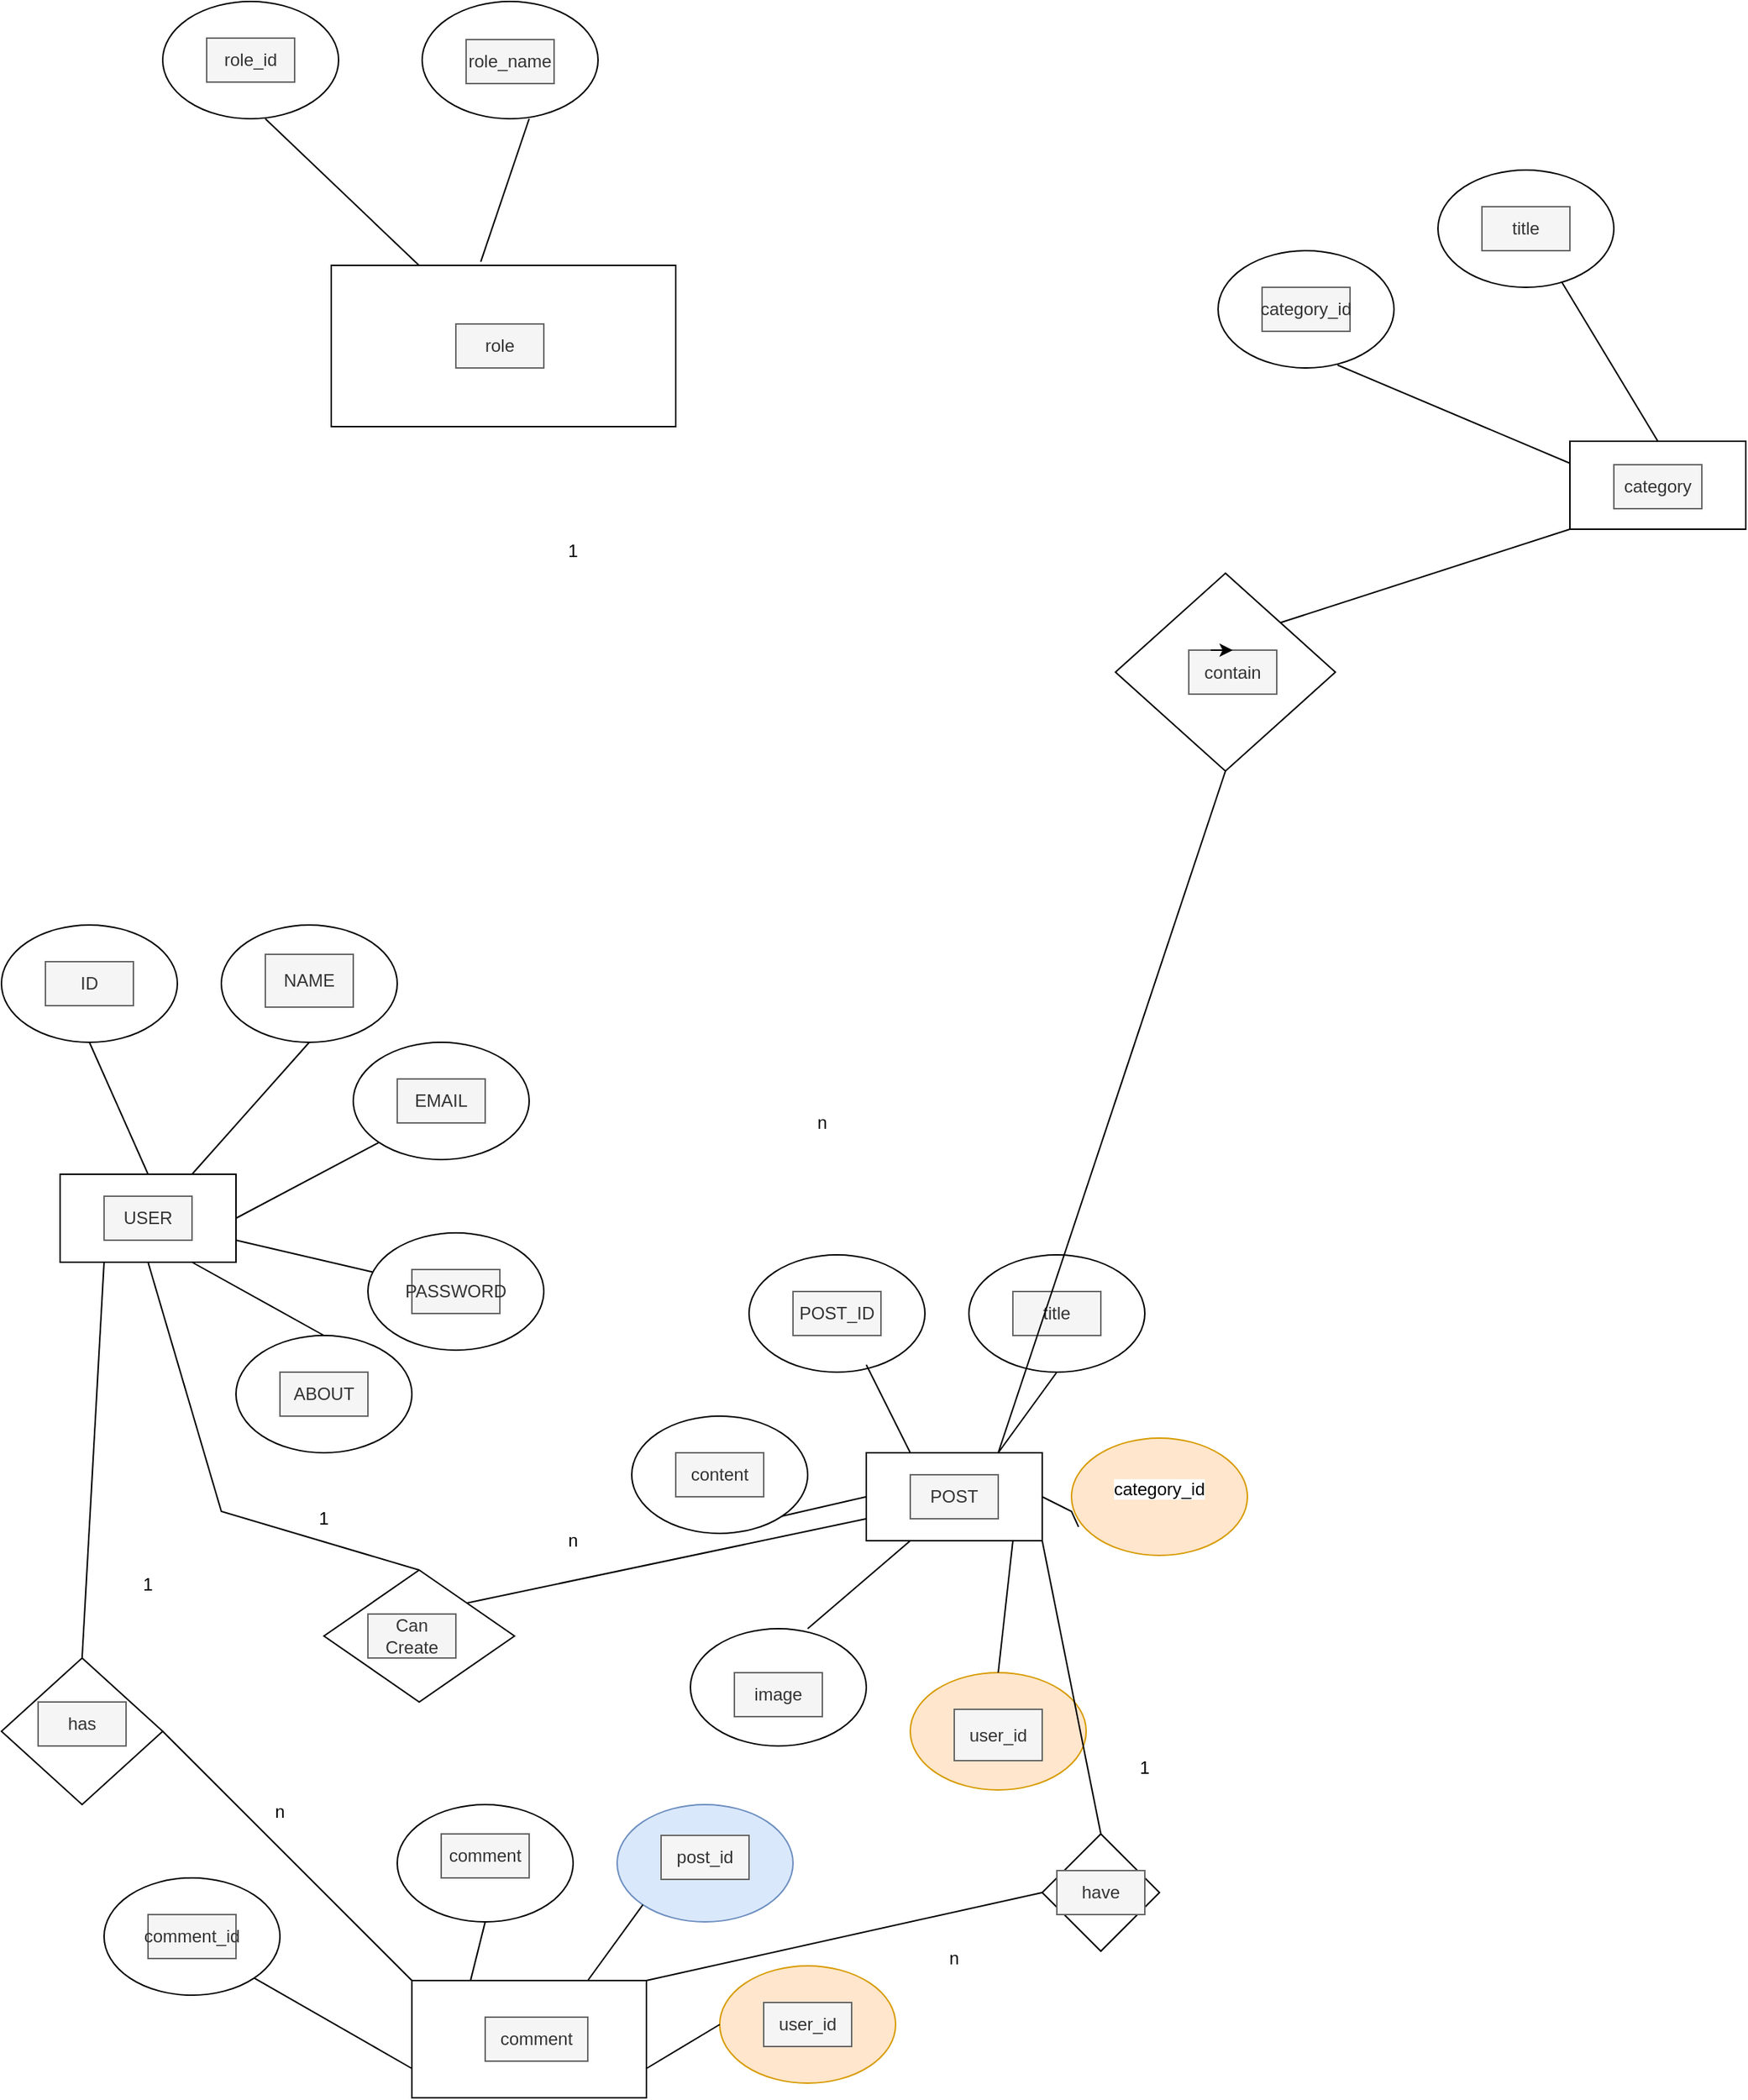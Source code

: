 <mxfile version="21.0.2" type="github"><diagram name="Page-1" id="G8xUUQ13JVOZR-DlyVHP"><mxGraphModel dx="1877" dy="1742" grid="1" gridSize="10" guides="1" tooltips="1" connect="1" arrows="1" fold="1" page="1" pageScale="1" pageWidth="827" pageHeight="1169" math="0" shadow="0"><root><mxCell id="0"/><mxCell id="1" parent="0"/><mxCell id="DSPoL8RhMVkizqXl55hT-17" value="" style="rounded=0;whiteSpace=wrap;html=1;" parent="1" vertex="1"><mxGeometry x="-780" y="90" width="120" height="60" as="geometry"/></mxCell><mxCell id="DSPoL8RhMVkizqXl55hT-18" value="USER" style="text;html=1;strokeColor=#666666;fillColor=#f5f5f5;align=center;verticalAlign=middle;whiteSpace=wrap;rounded=0;fontColor=#333333;" parent="1" vertex="1"><mxGeometry x="-750" y="105" width="60" height="30" as="geometry"/></mxCell><mxCell id="DSPoL8RhMVkizqXl55hT-19" value="" style="ellipse;whiteSpace=wrap;html=1;" parent="1" vertex="1"><mxGeometry x="-820" y="-80" width="120" height="80" as="geometry"/></mxCell><mxCell id="DSPoL8RhMVkizqXl55hT-20" value="ID" style="text;html=1;align=center;verticalAlign=middle;whiteSpace=wrap;rounded=0;fillColor=#f5f5f5;fontColor=#333333;strokeColor=#666666;" parent="1" vertex="1"><mxGeometry x="-790" y="-55" width="60" height="30" as="geometry"/></mxCell><mxCell id="DSPoL8RhMVkizqXl55hT-21" value="" style="endArrow=none;html=1;rounded=0;entryX=0.5;entryY=1;entryDx=0;entryDy=0;exitX=0.5;exitY=0;exitDx=0;exitDy=0;" parent="1" source="DSPoL8RhMVkizqXl55hT-17" target="DSPoL8RhMVkizqXl55hT-19" edge="1"><mxGeometry width="50" height="50" relative="1" as="geometry"><mxPoint x="-660" y="340" as="sourcePoint"/><mxPoint x="-610" y="290" as="targetPoint"/></mxGeometry></mxCell><mxCell id="DSPoL8RhMVkizqXl55hT-22" value="" style="ellipse;whiteSpace=wrap;html=1;" parent="1" vertex="1"><mxGeometry x="-670" y="-80" width="120" height="80" as="geometry"/></mxCell><mxCell id="DSPoL8RhMVkizqXl55hT-23" value="NAME" style="text;html=1;strokeColor=#666666;fillColor=#f5f5f5;align=center;verticalAlign=middle;whiteSpace=wrap;rounded=0;fontColor=#333333;" parent="1" vertex="1"><mxGeometry x="-640" y="-60" width="60" height="36" as="geometry"/></mxCell><mxCell id="DSPoL8RhMVkizqXl55hT-24" value="" style="endArrow=none;html=1;rounded=0;entryX=0.5;entryY=1;entryDx=0;entryDy=0;exitX=0.75;exitY=0;exitDx=0;exitDy=0;" parent="1" source="DSPoL8RhMVkizqXl55hT-17" target="DSPoL8RhMVkizqXl55hT-22" edge="1"><mxGeometry width="50" height="50" relative="1" as="geometry"><mxPoint x="-660" y="80" as="sourcePoint"/><mxPoint x="-610" y="30" as="targetPoint"/></mxGeometry></mxCell><mxCell id="DSPoL8RhMVkizqXl55hT-25" value="" style="ellipse;whiteSpace=wrap;html=1;" parent="1" vertex="1"><mxGeometry x="-580" width="120" height="80" as="geometry"/></mxCell><mxCell id="DSPoL8RhMVkizqXl55hT-26" value="EMAIL" style="text;html=1;strokeColor=#666666;fillColor=#f5f5f5;align=center;verticalAlign=middle;whiteSpace=wrap;rounded=0;fontColor=#333333;" parent="1" vertex="1"><mxGeometry x="-550" y="25" width="60" height="30" as="geometry"/></mxCell><mxCell id="DSPoL8RhMVkizqXl55hT-27" value="" style="endArrow=none;html=1;rounded=0;entryX=0;entryY=1;entryDx=0;entryDy=0;exitX=1;exitY=0.5;exitDx=0;exitDy=0;" parent="1" source="DSPoL8RhMVkizqXl55hT-17" target="DSPoL8RhMVkizqXl55hT-25" edge="1"><mxGeometry width="50" height="50" relative="1" as="geometry"><mxPoint x="-650" y="110" as="sourcePoint"/><mxPoint x="-600" y="60" as="targetPoint"/></mxGeometry></mxCell><mxCell id="DSPoL8RhMVkizqXl55hT-28" value="" style="ellipse;whiteSpace=wrap;html=1;" parent="1" vertex="1"><mxGeometry x="-570" y="130" width="120" height="80" as="geometry"/></mxCell><mxCell id="DSPoL8RhMVkizqXl55hT-29" value="" style="endArrow=none;html=1;rounded=0;exitX=1;exitY=0.75;exitDx=0;exitDy=0;" parent="1" source="DSPoL8RhMVkizqXl55hT-17" target="DSPoL8RhMVkizqXl55hT-28" edge="1"><mxGeometry width="50" height="50" relative="1" as="geometry"><mxPoint x="-660" y="80" as="sourcePoint"/><mxPoint x="-610" y="30" as="targetPoint"/><Array as="points"/></mxGeometry></mxCell><mxCell id="DSPoL8RhMVkizqXl55hT-30" value="PASSWORD" style="text;html=1;strokeColor=#666666;fillColor=#f5f5f5;align=center;verticalAlign=middle;whiteSpace=wrap;rounded=0;fontColor=#333333;" parent="1" vertex="1"><mxGeometry x="-540" y="155" width="60" height="30" as="geometry"/></mxCell><mxCell id="DSPoL8RhMVkizqXl55hT-31" value="" style="ellipse;whiteSpace=wrap;html=1;" parent="1" vertex="1"><mxGeometry x="-660" y="200" width="120" height="80" as="geometry"/></mxCell><mxCell id="DSPoL8RhMVkizqXl55hT-32" value="" style="endArrow=none;html=1;rounded=0;entryX=0.5;entryY=0;entryDx=0;entryDy=0;" parent="1" target="DSPoL8RhMVkizqXl55hT-31" edge="1"><mxGeometry width="50" height="50" relative="1" as="geometry"><mxPoint x="-690" y="150" as="sourcePoint"/><mxPoint x="-690" y="320" as="targetPoint"/></mxGeometry></mxCell><mxCell id="DSPoL8RhMVkizqXl55hT-33" value="ABOUT" style="text;html=1;strokeColor=#666666;fillColor=#f5f5f5;align=center;verticalAlign=middle;whiteSpace=wrap;rounded=0;fontColor=#333333;" parent="1" vertex="1"><mxGeometry x="-630" y="225" width="60" height="30" as="geometry"/></mxCell><mxCell id="DSPoL8RhMVkizqXl55hT-35" value="" style="rounded=0;whiteSpace=wrap;html=1;" parent="1" vertex="1"><mxGeometry x="-230" y="280" width="120" height="60" as="geometry"/></mxCell><mxCell id="DSPoL8RhMVkizqXl55hT-36" value="POST" style="text;html=1;strokeColor=#666666;fillColor=#f5f5f5;align=center;verticalAlign=middle;whiteSpace=wrap;rounded=0;fontColor=#333333;" parent="1" vertex="1"><mxGeometry x="-200" y="295" width="60" height="30" as="geometry"/></mxCell><mxCell id="DSPoL8RhMVkizqXl55hT-37" value="" style="ellipse;whiteSpace=wrap;html=1;" parent="1" vertex="1"><mxGeometry x="-310" y="145" width="120" height="80" as="geometry"/></mxCell><mxCell id="DSPoL8RhMVkizqXl55hT-38" value="POST_ID" style="text;html=1;strokeColor=#666666;fillColor=#f5f5f5;align=center;verticalAlign=middle;whiteSpace=wrap;rounded=0;fontColor=#333333;" parent="1" vertex="1"><mxGeometry x="-280" y="170" width="60" height="30" as="geometry"/></mxCell><mxCell id="DSPoL8RhMVkizqXl55hT-41" value="" style="endArrow=none;html=1;rounded=0;exitX=0.25;exitY=0;exitDx=0;exitDy=0;" parent="1" source="DSPoL8RhMVkizqXl55hT-35" edge="1"><mxGeometry width="50" height="50" relative="1" as="geometry"><mxPoint x="-210" y="270" as="sourcePoint"/><mxPoint x="-230" y="220" as="targetPoint"/></mxGeometry></mxCell><mxCell id="DSPoL8RhMVkizqXl55hT-43" value="" style="ellipse;whiteSpace=wrap;html=1;" parent="1" vertex="1"><mxGeometry x="-160" y="145" width="120" height="80" as="geometry"/></mxCell><mxCell id="DSPoL8RhMVkizqXl55hT-44" value="" style="ellipse;whiteSpace=wrap;html=1;" parent="1" vertex="1"><mxGeometry x="-390" y="255" width="120" height="80" as="geometry"/></mxCell><mxCell id="DSPoL8RhMVkizqXl55hT-45" value="" style="ellipse;whiteSpace=wrap;html=1;" parent="1" vertex="1"><mxGeometry x="-350" y="400" width="120" height="80" as="geometry"/></mxCell><mxCell id="DSPoL8RhMVkizqXl55hT-46" value="" style="ellipse;whiteSpace=wrap;html=1;fillColor=#ffe6cc;strokeColor=#d79b00;" parent="1" vertex="1"><mxGeometry x="-200" y="430" width="120" height="80" as="geometry"/></mxCell><mxCell id="DSPoL8RhMVkizqXl55hT-47" value="" style="endArrow=none;html=1;rounded=0;entryX=0.25;entryY=1;entryDx=0;entryDy=0;" parent="1" target="DSPoL8RhMVkizqXl55hT-35" edge="1"><mxGeometry width="50" height="50" relative="1" as="geometry"><mxPoint x="-270" y="400" as="sourcePoint"/><mxPoint x="-220" y="350" as="targetPoint"/></mxGeometry></mxCell><mxCell id="DSPoL8RhMVkizqXl55hT-48" value="" style="endArrow=none;html=1;rounded=0;exitX=0.5;exitY=0;exitDx=0;exitDy=0;" parent="1" source="DSPoL8RhMVkizqXl55hT-46" edge="1"><mxGeometry width="50" height="50" relative="1" as="geometry"><mxPoint x="-180" y="390" as="sourcePoint"/><mxPoint x="-130" y="340" as="targetPoint"/></mxGeometry></mxCell><mxCell id="DSPoL8RhMVkizqXl55hT-49" value="" style="endArrow=none;html=1;rounded=0;exitX=1;exitY=1;exitDx=0;exitDy=0;entryX=0;entryY=0.5;entryDx=0;entryDy=0;" parent="1" source="DSPoL8RhMVkizqXl55hT-44" target="DSPoL8RhMVkizqXl55hT-35" edge="1"><mxGeometry width="50" height="50" relative="1" as="geometry"><mxPoint x="-280" y="340" as="sourcePoint"/><mxPoint x="-230" y="290" as="targetPoint"/></mxGeometry></mxCell><mxCell id="DSPoL8RhMVkizqXl55hT-50" value="" style="endArrow=none;html=1;rounded=0;exitX=0.75;exitY=0;exitDx=0;exitDy=0;entryX=0.5;entryY=1;entryDx=0;entryDy=0;" parent="1" source="DSPoL8RhMVkizqXl55hT-35" target="DSPoL8RhMVkizqXl55hT-43" edge="1"><mxGeometry width="50" height="50" relative="1" as="geometry"><mxPoint x="-130" y="270" as="sourcePoint"/><mxPoint x="-80" y="220" as="targetPoint"/></mxGeometry></mxCell><mxCell id="DSPoL8RhMVkizqXl55hT-51" value="title" style="text;html=1;strokeColor=#666666;fillColor=#f5f5f5;align=center;verticalAlign=middle;whiteSpace=wrap;rounded=0;fontColor=#333333;" parent="1" vertex="1"><mxGeometry x="-130" y="170" width="60" height="30" as="geometry"/></mxCell><mxCell id="DSPoL8RhMVkizqXl55hT-52" value="content" style="text;html=1;strokeColor=#666666;fillColor=#f5f5f5;align=center;verticalAlign=middle;whiteSpace=wrap;rounded=0;fontColor=#333333;" parent="1" vertex="1"><mxGeometry x="-360" y="280" width="60" height="30" as="geometry"/></mxCell><mxCell id="DSPoL8RhMVkizqXl55hT-53" value="image" style="text;html=1;strokeColor=#666666;fillColor=#f5f5f5;align=center;verticalAlign=middle;whiteSpace=wrap;rounded=0;fontColor=#333333;" parent="1" vertex="1"><mxGeometry x="-320" y="430" width="60" height="30" as="geometry"/></mxCell><mxCell id="DSPoL8RhMVkizqXl55hT-54" value="user_id" style="text;html=1;strokeColor=#666666;fillColor=#f5f5f5;align=center;verticalAlign=middle;whiteSpace=wrap;rounded=0;fontColor=#333333;" parent="1" vertex="1"><mxGeometry x="-170" y="455" width="60" height="35" as="geometry"/></mxCell><mxCell id="DSPoL8RhMVkizqXl55hT-57" value="" style="rhombus;whiteSpace=wrap;html=1;" parent="1" vertex="1"><mxGeometry x="-600" y="360" width="130" height="90" as="geometry"/></mxCell><mxCell id="DSPoL8RhMVkizqXl55hT-58" value="" style="endArrow=none;html=1;rounded=0;exitX=0.5;exitY=0;exitDx=0;exitDy=0;entryX=0.5;entryY=1;entryDx=0;entryDy=0;" parent="1" source="DSPoL8RhMVkizqXl55hT-57" target="DSPoL8RhMVkizqXl55hT-17" edge="1"><mxGeometry width="50" height="50" relative="1" as="geometry"><mxPoint x="-510" y="370" as="sourcePoint"/><mxPoint x="-750" y="140" as="targetPoint"/><Array as="points"><mxPoint x="-670" y="320"/></Array></mxGeometry></mxCell><mxCell id="DSPoL8RhMVkizqXl55hT-59" value="" style="endArrow=none;html=1;rounded=0;exitX=1;exitY=0;exitDx=0;exitDy=0;entryX=0;entryY=0.75;entryDx=0;entryDy=0;" parent="1" source="DSPoL8RhMVkizqXl55hT-57" target="DSPoL8RhMVkizqXl55hT-35" edge="1"><mxGeometry width="50" height="50" relative="1" as="geometry"><mxPoint x="-510" y="370" as="sourcePoint"/><mxPoint x="-460" y="320" as="targetPoint"/></mxGeometry></mxCell><mxCell id="DSPoL8RhMVkizqXl55hT-60" value="n" style="text;html=1;strokeColor=none;fillColor=none;align=center;verticalAlign=middle;whiteSpace=wrap;rounded=0;" parent="1" vertex="1"><mxGeometry x="-460" y="325" width="60" height="30" as="geometry"/></mxCell><mxCell id="DSPoL8RhMVkizqXl55hT-62" value="1" style="text;html=1;strokeColor=none;fillColor=none;align=center;verticalAlign=middle;whiteSpace=wrap;rounded=0;" parent="1" vertex="1"><mxGeometry x="-630" y="310" width="60" height="30" as="geometry"/></mxCell><mxCell id="DSPoL8RhMVkizqXl55hT-63" value="Can Create" style="text;html=1;strokeColor=#666666;fillColor=#f5f5f5;align=center;verticalAlign=middle;whiteSpace=wrap;rounded=0;fontColor=#333333;" parent="1" vertex="1"><mxGeometry x="-570" y="390" width="60" height="30" as="geometry"/></mxCell><mxCell id="DSPoL8RhMVkizqXl55hT-64" value="" style="rounded=0;whiteSpace=wrap;html=1;" parent="1" vertex="1"><mxGeometry x="-540" y="640" width="160" height="80" as="geometry"/></mxCell><mxCell id="DSPoL8RhMVkizqXl55hT-65" value="comment" style="text;html=1;strokeColor=#666666;fillColor=#f5f5f5;align=center;verticalAlign=middle;whiteSpace=wrap;rounded=0;fontColor=#333333;" parent="1" vertex="1"><mxGeometry x="-490" y="665" width="70" height="30" as="geometry"/></mxCell><mxCell id="DSPoL8RhMVkizqXl55hT-67" value="" style="ellipse;whiteSpace=wrap;html=1;" parent="1" vertex="1"><mxGeometry x="-750" y="570" width="120" height="80" as="geometry"/></mxCell><mxCell id="DSPoL8RhMVkizqXl55hT-68" value="comment_id" style="text;html=1;strokeColor=#666666;fillColor=#f5f5f5;align=center;verticalAlign=middle;whiteSpace=wrap;rounded=0;fontColor=#333333;" parent="1" vertex="1"><mxGeometry x="-720" y="595" width="60" height="30" as="geometry"/></mxCell><mxCell id="DSPoL8RhMVkizqXl55hT-70" value="" style="endArrow=none;html=1;rounded=0;entryX=1;entryY=1;entryDx=0;entryDy=0;exitX=0;exitY=0.75;exitDx=0;exitDy=0;" parent="1" source="DSPoL8RhMVkizqXl55hT-64" target="DSPoL8RhMVkizqXl55hT-67" edge="1"><mxGeometry width="50" height="50" relative="1" as="geometry"><mxPoint x="-510" y="690" as="sourcePoint"/><mxPoint x="-460" y="640" as="targetPoint"/></mxGeometry></mxCell><mxCell id="DSPoL8RhMVkizqXl55hT-71" value="" style="ellipse;whiteSpace=wrap;html=1;" parent="1" vertex="1"><mxGeometry x="-550" y="520" width="120" height="80" as="geometry"/></mxCell><mxCell id="DSPoL8RhMVkizqXl55hT-72" value="comment" style="text;html=1;strokeColor=#666666;fillColor=#f5f5f5;align=center;verticalAlign=middle;whiteSpace=wrap;rounded=0;fontColor=#333333;" parent="1" vertex="1"><mxGeometry x="-520" y="540" width="60" height="30" as="geometry"/></mxCell><mxCell id="DSPoL8RhMVkizqXl55hT-73" value="" style="endArrow=none;html=1;rounded=0;exitX=0.25;exitY=0;exitDx=0;exitDy=0;" parent="1" source="DSPoL8RhMVkizqXl55hT-64" edge="1"><mxGeometry width="50" height="50" relative="1" as="geometry"><mxPoint x="-550" y="650" as="sourcePoint"/><mxPoint x="-490" y="600" as="targetPoint"/></mxGeometry></mxCell><mxCell id="DSPoL8RhMVkizqXl55hT-74" value="" style="ellipse;whiteSpace=wrap;html=1;fillColor=#dae8fc;strokeColor=#6c8ebf;" parent="1" vertex="1"><mxGeometry x="-400" y="520" width="120" height="80" as="geometry"/></mxCell><mxCell id="DSPoL8RhMVkizqXl55hT-75" value="" style="ellipse;whiteSpace=wrap;html=1;fillColor=#ffe6cc;strokeColor=#d79b00;" parent="1" vertex="1"><mxGeometry x="-330" y="630" width="120" height="80" as="geometry"/></mxCell><mxCell id="DSPoL8RhMVkizqXl55hT-76" value="" style="endArrow=none;html=1;rounded=0;entryX=0;entryY=1;entryDx=0;entryDy=0;exitX=0.75;exitY=0;exitDx=0;exitDy=0;" parent="1" source="DSPoL8RhMVkizqXl55hT-64" target="DSPoL8RhMVkizqXl55hT-74" edge="1"><mxGeometry width="50" height="50" relative="1" as="geometry"><mxPoint x="-480" y="660" as="sourcePoint"/><mxPoint x="-430" y="610" as="targetPoint"/></mxGeometry></mxCell><mxCell id="DSPoL8RhMVkizqXl55hT-77" value="" style="endArrow=none;html=1;rounded=0;entryX=0;entryY=0.5;entryDx=0;entryDy=0;exitX=1;exitY=0.75;exitDx=0;exitDy=0;" parent="1" source="DSPoL8RhMVkizqXl55hT-64" target="DSPoL8RhMVkizqXl55hT-75" edge="1"><mxGeometry width="50" height="50" relative="1" as="geometry"><mxPoint x="-380" y="710" as="sourcePoint"/><mxPoint x="-330" y="660" as="targetPoint"/></mxGeometry></mxCell><mxCell id="DSPoL8RhMVkizqXl55hT-78" value="post_id" style="text;html=1;strokeColor=#666666;fillColor=#f5f5f5;align=center;verticalAlign=middle;whiteSpace=wrap;rounded=0;fontColor=#333333;" parent="1" vertex="1"><mxGeometry x="-370" y="541" width="60" height="30" as="geometry"/></mxCell><mxCell id="DSPoL8RhMVkizqXl55hT-79" value="user_id" style="text;html=1;strokeColor=#666666;fillColor=#f5f5f5;align=center;verticalAlign=middle;whiteSpace=wrap;rounded=0;fontColor=#333333;" parent="1" vertex="1"><mxGeometry x="-300" y="655" width="60" height="30" as="geometry"/></mxCell><mxCell id="DSPoL8RhMVkizqXl55hT-80" value="" style="rhombus;whiteSpace=wrap;html=1;" parent="1" vertex="1"><mxGeometry x="-820" y="420" width="110" height="100" as="geometry"/></mxCell><mxCell id="DSPoL8RhMVkizqXl55hT-81" value="" style="endArrow=none;html=1;rounded=0;entryX=0.25;entryY=1;entryDx=0;entryDy=0;exitX=0.5;exitY=0;exitDx=0;exitDy=0;" parent="1" source="DSPoL8RhMVkizqXl55hT-80" target="DSPoL8RhMVkizqXl55hT-17" edge="1"><mxGeometry width="50" height="50" relative="1" as="geometry"><mxPoint x="-780" y="420" as="sourcePoint"/><mxPoint x="-730" y="370" as="targetPoint"/></mxGeometry></mxCell><mxCell id="DSPoL8RhMVkizqXl55hT-82" value="" style="endArrow=none;html=1;rounded=0;entryX=0;entryY=0;entryDx=0;entryDy=0;exitX=1;exitY=0.5;exitDx=0;exitDy=0;" parent="1" source="DSPoL8RhMVkizqXl55hT-80" target="DSPoL8RhMVkizqXl55hT-64" edge="1"><mxGeometry width="50" height="50" relative="1" as="geometry"><mxPoint x="-740" y="460" as="sourcePoint"/><mxPoint x="-690" y="410" as="targetPoint"/></mxGeometry></mxCell><mxCell id="DSPoL8RhMVkizqXl55hT-83" value="has" style="text;html=1;strokeColor=#666666;fillColor=#f5f5f5;align=center;verticalAlign=middle;whiteSpace=wrap;rounded=0;fontColor=#333333;" parent="1" vertex="1"><mxGeometry x="-795" y="450" width="60" height="30" as="geometry"/></mxCell><mxCell id="DSPoL8RhMVkizqXl55hT-84" value="1" style="text;html=1;strokeColor=none;fillColor=none;align=center;verticalAlign=middle;whiteSpace=wrap;rounded=0;" parent="1" vertex="1"><mxGeometry x="-750" y="355" width="60" height="30" as="geometry"/></mxCell><mxCell id="DSPoL8RhMVkizqXl55hT-85" value="n" style="text;html=1;strokeColor=none;fillColor=none;align=center;verticalAlign=middle;whiteSpace=wrap;rounded=0;" parent="1" vertex="1"><mxGeometry x="-660" y="510" width="60" height="30" as="geometry"/></mxCell><mxCell id="DSPoL8RhMVkizqXl55hT-86" value="" style="rhombus;whiteSpace=wrap;html=1;" parent="1" vertex="1"><mxGeometry x="-110" y="540" width="80" height="80" as="geometry"/></mxCell><mxCell id="DSPoL8RhMVkizqXl55hT-87" value="" style="endArrow=none;html=1;rounded=0;entryX=1;entryY=1;entryDx=0;entryDy=0;" parent="1" target="DSPoL8RhMVkizqXl55hT-35" edge="1"><mxGeometry width="50" height="50" relative="1" as="geometry"><mxPoint x="-70" y="540" as="sourcePoint"/><mxPoint x="-20" y="490" as="targetPoint"/></mxGeometry></mxCell><mxCell id="DSPoL8RhMVkizqXl55hT-88" value="" style="endArrow=none;html=1;rounded=0;exitX=1;exitY=0;exitDx=0;exitDy=0;" parent="1" source="DSPoL8RhMVkizqXl55hT-64" edge="1"><mxGeometry width="50" height="50" relative="1" as="geometry"><mxPoint x="-160" y="630" as="sourcePoint"/><mxPoint x="-110" y="580" as="targetPoint"/></mxGeometry></mxCell><mxCell id="DSPoL8RhMVkizqXl55hT-89" value="have" style="text;html=1;strokeColor=#666666;fillColor=#f5f5f5;align=center;verticalAlign=middle;whiteSpace=wrap;rounded=0;fontColor=#333333;" parent="1" vertex="1"><mxGeometry x="-100" y="565" width="60" height="30" as="geometry"/></mxCell><mxCell id="DSPoL8RhMVkizqXl55hT-90" value="1" style="text;html=1;strokeColor=none;fillColor=none;align=center;verticalAlign=middle;whiteSpace=wrap;rounded=0;" parent="1" vertex="1"><mxGeometry x="-70" y="480" width="60" height="30" as="geometry"/></mxCell><mxCell id="DSPoL8RhMVkizqXl55hT-91" value="n" style="text;html=1;strokeColor=none;fillColor=none;align=center;verticalAlign=middle;whiteSpace=wrap;rounded=0;" parent="1" vertex="1"><mxGeometry x="-200" y="610" width="60" height="30" as="geometry"/></mxCell><mxCell id="DSPoL8RhMVkizqXl55hT-92" style="edgeStyle=orthogonalEdgeStyle;rounded=0;orthogonalLoop=1;jettySize=auto;html=1;exitX=0.5;exitY=1;exitDx=0;exitDy=0;" parent="1" source="DSPoL8RhMVkizqXl55hT-20" target="DSPoL8RhMVkizqXl55hT-20" edge="1"><mxGeometry relative="1" as="geometry"/></mxCell><mxCell id="DSPoL8RhMVkizqXl55hT-93" value="" style="rounded=0;whiteSpace=wrap;html=1;" parent="1" vertex="1"><mxGeometry x="250" y="-410" width="120" height="60" as="geometry"/></mxCell><mxCell id="DSPoL8RhMVkizqXl55hT-95" value="" style="ellipse;whiteSpace=wrap;html=1;" parent="1" vertex="1"><mxGeometry x="10" y="-540" width="120" height="80" as="geometry"/></mxCell><mxCell id="DSPoL8RhMVkizqXl55hT-96" value="category_id" style="text;html=1;strokeColor=#666666;fillColor=#f5f5f5;align=center;verticalAlign=middle;whiteSpace=wrap;rounded=0;fontColor=#333333;" parent="1" vertex="1"><mxGeometry x="40" y="-515" width="60" height="30" as="geometry"/></mxCell><mxCell id="DSPoL8RhMVkizqXl55hT-97" value="" style="endArrow=none;html=1;rounded=0;exitX=0;exitY=0.25;exitDx=0;exitDy=0;entryX=0.679;entryY=0.975;entryDx=0;entryDy=0;entryPerimeter=0;" parent="1" source="DSPoL8RhMVkizqXl55hT-93" target="DSPoL8RhMVkizqXl55hT-95" edge="1"><mxGeometry width="50" height="50" relative="1" as="geometry"><mxPoint x="-400" y="-420" as="sourcePoint"/><mxPoint x="-350" y="-470" as="targetPoint"/></mxGeometry></mxCell><mxCell id="DSPoL8RhMVkizqXl55hT-98" value="" style="ellipse;whiteSpace=wrap;html=1;" parent="1" vertex="1"><mxGeometry x="160" y="-595" width="120" height="80" as="geometry"/></mxCell><mxCell id="DSPoL8RhMVkizqXl55hT-99" value="title" style="text;html=1;strokeColor=#666666;fillColor=#f5f5f5;align=center;verticalAlign=middle;whiteSpace=wrap;rounded=0;fontColor=#333333;" parent="1" vertex="1"><mxGeometry x="190" y="-570" width="60" height="30" as="geometry"/></mxCell><mxCell id="DSPoL8RhMVkizqXl55hT-100" value="" style="endArrow=none;html=1;rounded=0;exitX=0.5;exitY=0;exitDx=0;exitDy=0;entryX=0.703;entryY=0.953;entryDx=0;entryDy=0;entryPerimeter=0;" parent="1" source="DSPoL8RhMVkizqXl55hT-93" target="DSPoL8RhMVkizqXl55hT-98" edge="1"><mxGeometry width="50" height="50" relative="1" as="geometry"><mxPoint x="-270" y="-420" as="sourcePoint"/><mxPoint x="-220" y="-470" as="targetPoint"/></mxGeometry></mxCell><mxCell id="DSPoL8RhMVkizqXl55hT-101" value="" style="rhombus;whiteSpace=wrap;html=1;" parent="1" vertex="1"><mxGeometry x="-60" y="-320" width="150" height="135" as="geometry"/></mxCell><mxCell id="DSPoL8RhMVkizqXl55hT-102" value="contain" style="text;html=1;strokeColor=#666666;fillColor=#f5f5f5;align=center;verticalAlign=middle;whiteSpace=wrap;rounded=0;fontColor=#333333;" parent="1" vertex="1"><mxGeometry x="-10" y="-267.5" width="60" height="30" as="geometry"/></mxCell><mxCell id="DSPoL8RhMVkizqXl55hT-103" value="" style="endArrow=none;html=1;rounded=0;exitX=0.75;exitY=0;exitDx=0;exitDy=0;entryX=0.5;entryY=1;entryDx=0;entryDy=0;" parent="1" source="DSPoL8RhMVkizqXl55hT-35" target="DSPoL8RhMVkizqXl55hT-101" edge="1"><mxGeometry width="50" height="50" relative="1" as="geometry"><mxPoint x="-590" y="-200" as="sourcePoint"/><mxPoint x="34" y="-197" as="targetPoint"/></mxGeometry></mxCell><mxCell id="DSPoL8RhMVkizqXl55hT-104" value="" style="endArrow=none;html=1;rounded=0;entryX=0;entryY=1;entryDx=0;entryDy=0;exitX=1;exitY=0;exitDx=0;exitDy=0;" parent="1" source="DSPoL8RhMVkizqXl55hT-101" target="DSPoL8RhMVkizqXl55hT-93" edge="1"><mxGeometry width="50" height="50" relative="1" as="geometry"><mxPoint x="-520" y="-310" as="sourcePoint"/><mxPoint x="-470" y="-360" as="targetPoint"/></mxGeometry></mxCell><mxCell id="DSPoL8RhMVkizqXl55hT-105" value="" style="ellipse;whiteSpace=wrap;html=1;fillColor=#ffe6cc;strokeColor=#d79b00;" parent="1" vertex="1"><mxGeometry x="-90" y="270" width="120" height="80" as="geometry"/></mxCell><mxCell id="DSPoL8RhMVkizqXl55hT-106" value="" style="endArrow=none;html=1;rounded=0;entryX=0.04;entryY=0.757;entryDx=0;entryDy=0;entryPerimeter=0;exitX=1;exitY=0.5;exitDx=0;exitDy=0;" parent="1" source="DSPoL8RhMVkizqXl55hT-35" target="DSPoL8RhMVkizqXl55hT-105" edge="1"><mxGeometry width="50" height="50" relative="1" as="geometry"><mxPoint x="-120" y="330" as="sourcePoint"/><mxPoint x="-80" y="320" as="targetPoint"/><Array as="points"><mxPoint x="-90" y="320"/></Array></mxGeometry></mxCell><mxCell id="DSPoL8RhMVkizqXl55hT-107" value="&lt;span style=&quot;background-color: rgb(255, 255, 255);&quot;&gt;&lt;font color=&quot;#000000&quot;&gt;category_id&lt;/font&gt;&lt;/span&gt;" style="text;html=1;strokeColor=none;fillColor=none;align=center;verticalAlign=middle;whiteSpace=wrap;rounded=0;" parent="1" vertex="1"><mxGeometry x="-60" y="290" width="60" height="30" as="geometry"/></mxCell><mxCell id="DSPoL8RhMVkizqXl55hT-108" value="n" style="text;html=1;strokeColor=none;fillColor=none;align=center;verticalAlign=middle;whiteSpace=wrap;rounded=0;" parent="1" vertex="1"><mxGeometry x="-290" y="40" width="60" height="30" as="geometry"/></mxCell><mxCell id="DSPoL8RhMVkizqXl55hT-109" value="1" style="text;html=1;strokeColor=none;fillColor=none;align=center;verticalAlign=middle;whiteSpace=wrap;rounded=0;" parent="1" vertex="1"><mxGeometry x="-460" y="-350" width="60" height="30" as="geometry"/></mxCell><mxCell id="DSPoL8RhMVkizqXl55hT-111" value="category" style="text;html=1;strokeColor=#666666;fillColor=#f5f5f5;align=center;verticalAlign=middle;whiteSpace=wrap;rounded=0;fontColor=#333333;" parent="1" vertex="1"><mxGeometry x="280" y="-394" width="60" height="30" as="geometry"/></mxCell><mxCell id="DSPoL8RhMVkizqXl55hT-114" style="edgeStyle=orthogonalEdgeStyle;rounded=0;orthogonalLoop=1;jettySize=auto;html=1;exitX=0.25;exitY=0;exitDx=0;exitDy=0;entryX=0.5;entryY=0;entryDx=0;entryDy=0;" parent="1" source="DSPoL8RhMVkizqXl55hT-102" target="DSPoL8RhMVkizqXl55hT-102" edge="1"><mxGeometry relative="1" as="geometry"/></mxCell><mxCell id="DSPoL8RhMVkizqXl55hT-115" value="" style="rounded=0;whiteSpace=wrap;html=1;" parent="1" vertex="1"><mxGeometry x="-595" y="-530" width="235" height="110" as="geometry"/></mxCell><mxCell id="DSPoL8RhMVkizqXl55hT-116" value="role" style="text;html=1;strokeColor=#666666;fillColor=#f5f5f5;align=center;verticalAlign=middle;whiteSpace=wrap;rounded=0;fontColor=#333333;" parent="1" vertex="1"><mxGeometry x="-510" y="-490" width="60" height="30" as="geometry"/></mxCell><mxCell id="DSPoL8RhMVkizqXl55hT-117" value="" style="ellipse;whiteSpace=wrap;html=1;" parent="1" vertex="1"><mxGeometry x="-710" y="-710" width="120" height="80" as="geometry"/></mxCell><mxCell id="DSPoL8RhMVkizqXl55hT-118" value="" style="ellipse;whiteSpace=wrap;html=1;" parent="1" vertex="1"><mxGeometry x="-533" y="-710" width="120" height="80" as="geometry"/></mxCell><mxCell id="DSPoL8RhMVkizqXl55hT-119" value="role_id" style="text;html=1;strokeColor=#666666;fillColor=#f5f5f5;align=center;verticalAlign=middle;whiteSpace=wrap;rounded=0;fontColor=#333333;" parent="1" vertex="1"><mxGeometry x="-680" y="-685" width="60" height="30" as="geometry"/></mxCell><mxCell id="DSPoL8RhMVkizqXl55hT-120" value="role_name" style="text;html=1;strokeColor=#666666;fillColor=#f5f5f5;align=center;verticalAlign=middle;whiteSpace=wrap;rounded=0;fontColor=#333333;" parent="1" vertex="1"><mxGeometry x="-503" y="-684" width="60" height="30" as="geometry"/></mxCell><mxCell id="DSPoL8RhMVkizqXl55hT-122" value="" style="endArrow=none;html=1;rounded=0;" parent="1" source="DSPoL8RhMVkizqXl55hT-115" edge="1"><mxGeometry width="50" height="50" relative="1" as="geometry"><mxPoint x="-690" y="-580" as="sourcePoint"/><mxPoint x="-640" y="-630" as="targetPoint"/></mxGeometry></mxCell><mxCell id="DSPoL8RhMVkizqXl55hT-123" value="" style="endArrow=none;html=1;rounded=0;exitX=0.434;exitY=-0.022;exitDx=0;exitDy=0;exitPerimeter=0;" parent="1" source="DSPoL8RhMVkizqXl55hT-115" edge="1"><mxGeometry width="50" height="50" relative="1" as="geometry"><mxPoint x="-510" y="-580" as="sourcePoint"/><mxPoint x="-460" y="-630" as="targetPoint"/></mxGeometry></mxCell></root></mxGraphModel></diagram></mxfile>